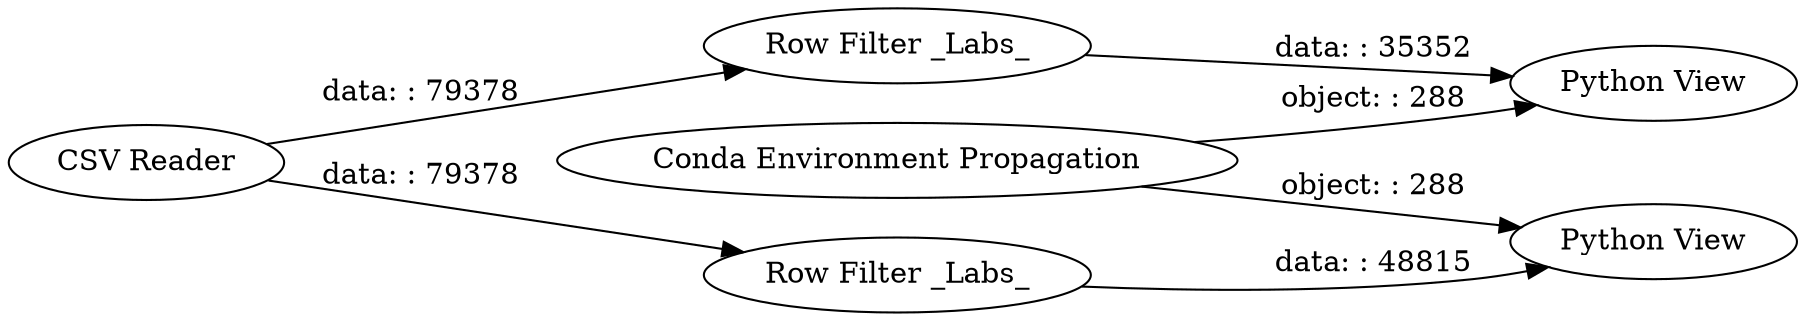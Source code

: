digraph {
	"4197300250486605262_21" [label="Python View"]
	"4197300250486605262_10" [label="Row Filter _Labs_"]
	"4197300250486605262_1" [label="CSV Reader"]
	"4197300250486605262_5" [label="Python View"]
	"4197300250486605262_22" [label="Row Filter _Labs_"]
	"4197300250486605262_4" [label="Conda Environment Propagation"]
	"4197300250486605262_1" -> "4197300250486605262_10" [label="data: : 79378"]
	"4197300250486605262_22" -> "4197300250486605262_5" [label="data: : 48815"]
	"4197300250486605262_4" -> "4197300250486605262_21" [label="object: : 288"]
	"4197300250486605262_4" -> "4197300250486605262_5" [label="object: : 288"]
	"4197300250486605262_10" -> "4197300250486605262_21" [label="data: : 35352"]
	"4197300250486605262_1" -> "4197300250486605262_22" [label="data: : 79378"]
	rankdir=LR
}
